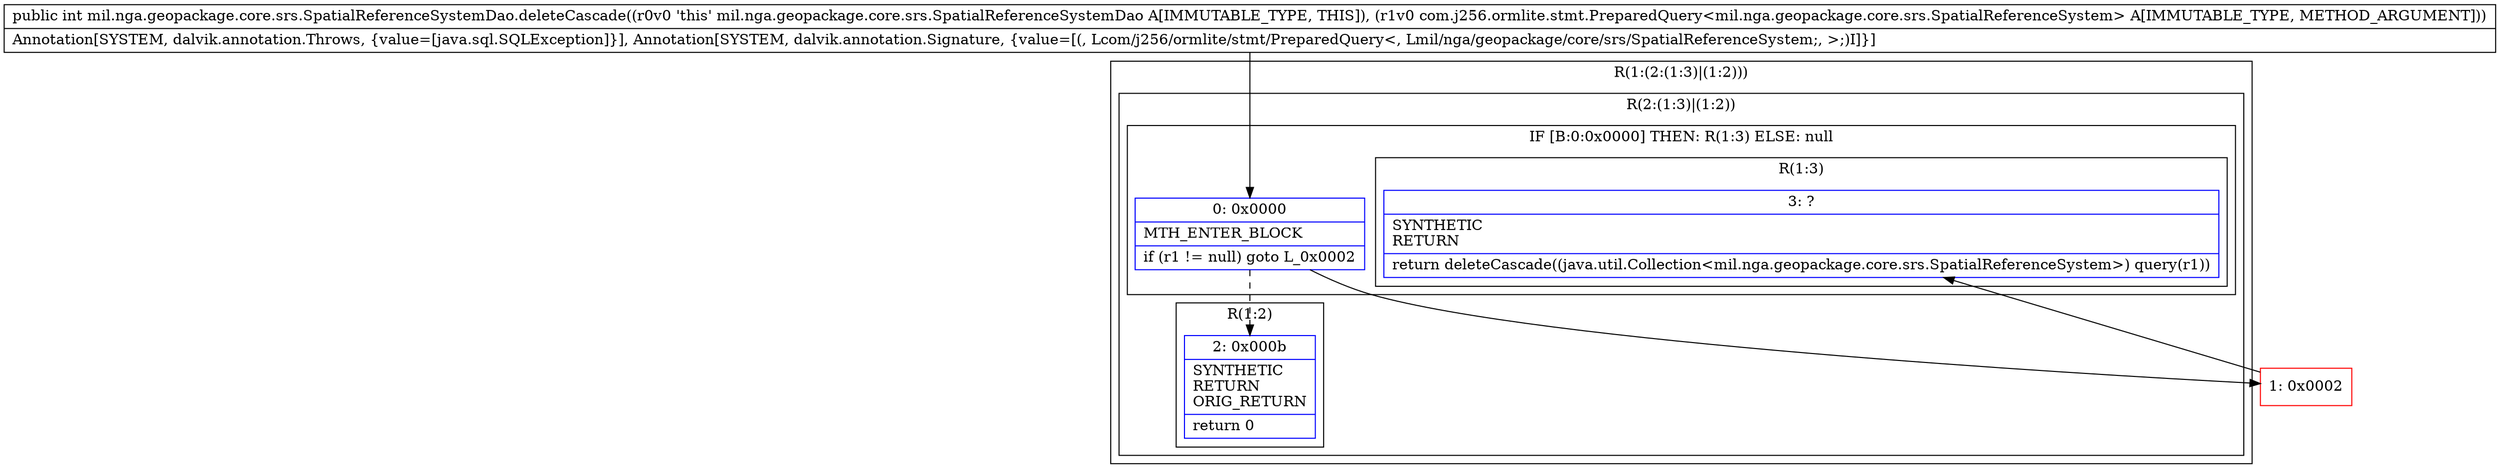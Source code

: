 digraph "CFG formil.nga.geopackage.core.srs.SpatialReferenceSystemDao.deleteCascade(Lcom\/j256\/ormlite\/stmt\/PreparedQuery;)I" {
subgraph cluster_Region_717320768 {
label = "R(1:(2:(1:3)|(1:2)))";
node [shape=record,color=blue];
subgraph cluster_Region_58537693 {
label = "R(2:(1:3)|(1:2))";
node [shape=record,color=blue];
subgraph cluster_IfRegion_1165390688 {
label = "IF [B:0:0x0000] THEN: R(1:3) ELSE: null";
node [shape=record,color=blue];
Node_0 [shape=record,label="{0\:\ 0x0000|MTH_ENTER_BLOCK\l|if (r1 != null) goto L_0x0002\l}"];
subgraph cluster_Region_608653363 {
label = "R(1:3)";
node [shape=record,color=blue];
Node_3 [shape=record,label="{3\:\ ?|SYNTHETIC\lRETURN\l|return deleteCascade((java.util.Collection\<mil.nga.geopackage.core.srs.SpatialReferenceSystem\>) query(r1))\l}"];
}
}
subgraph cluster_Region_95778185 {
label = "R(1:2)";
node [shape=record,color=blue];
Node_2 [shape=record,label="{2\:\ 0x000b|SYNTHETIC\lRETURN\lORIG_RETURN\l|return 0\l}"];
}
}
}
Node_1 [shape=record,color=red,label="{1\:\ 0x0002}"];
MethodNode[shape=record,label="{public int mil.nga.geopackage.core.srs.SpatialReferenceSystemDao.deleteCascade((r0v0 'this' mil.nga.geopackage.core.srs.SpatialReferenceSystemDao A[IMMUTABLE_TYPE, THIS]), (r1v0 com.j256.ormlite.stmt.PreparedQuery\<mil.nga.geopackage.core.srs.SpatialReferenceSystem\> A[IMMUTABLE_TYPE, METHOD_ARGUMENT]))  | Annotation[SYSTEM, dalvik.annotation.Throws, \{value=[java.sql.SQLException]\}], Annotation[SYSTEM, dalvik.annotation.Signature, \{value=[(, Lcom\/j256\/ormlite\/stmt\/PreparedQuery\<, Lmil\/nga\/geopackage\/core\/srs\/SpatialReferenceSystem;, \>;)I]\}]\l}"];
MethodNode -> Node_0;
Node_0 -> Node_1;
Node_0 -> Node_2[style=dashed];
Node_1 -> Node_3;
}

